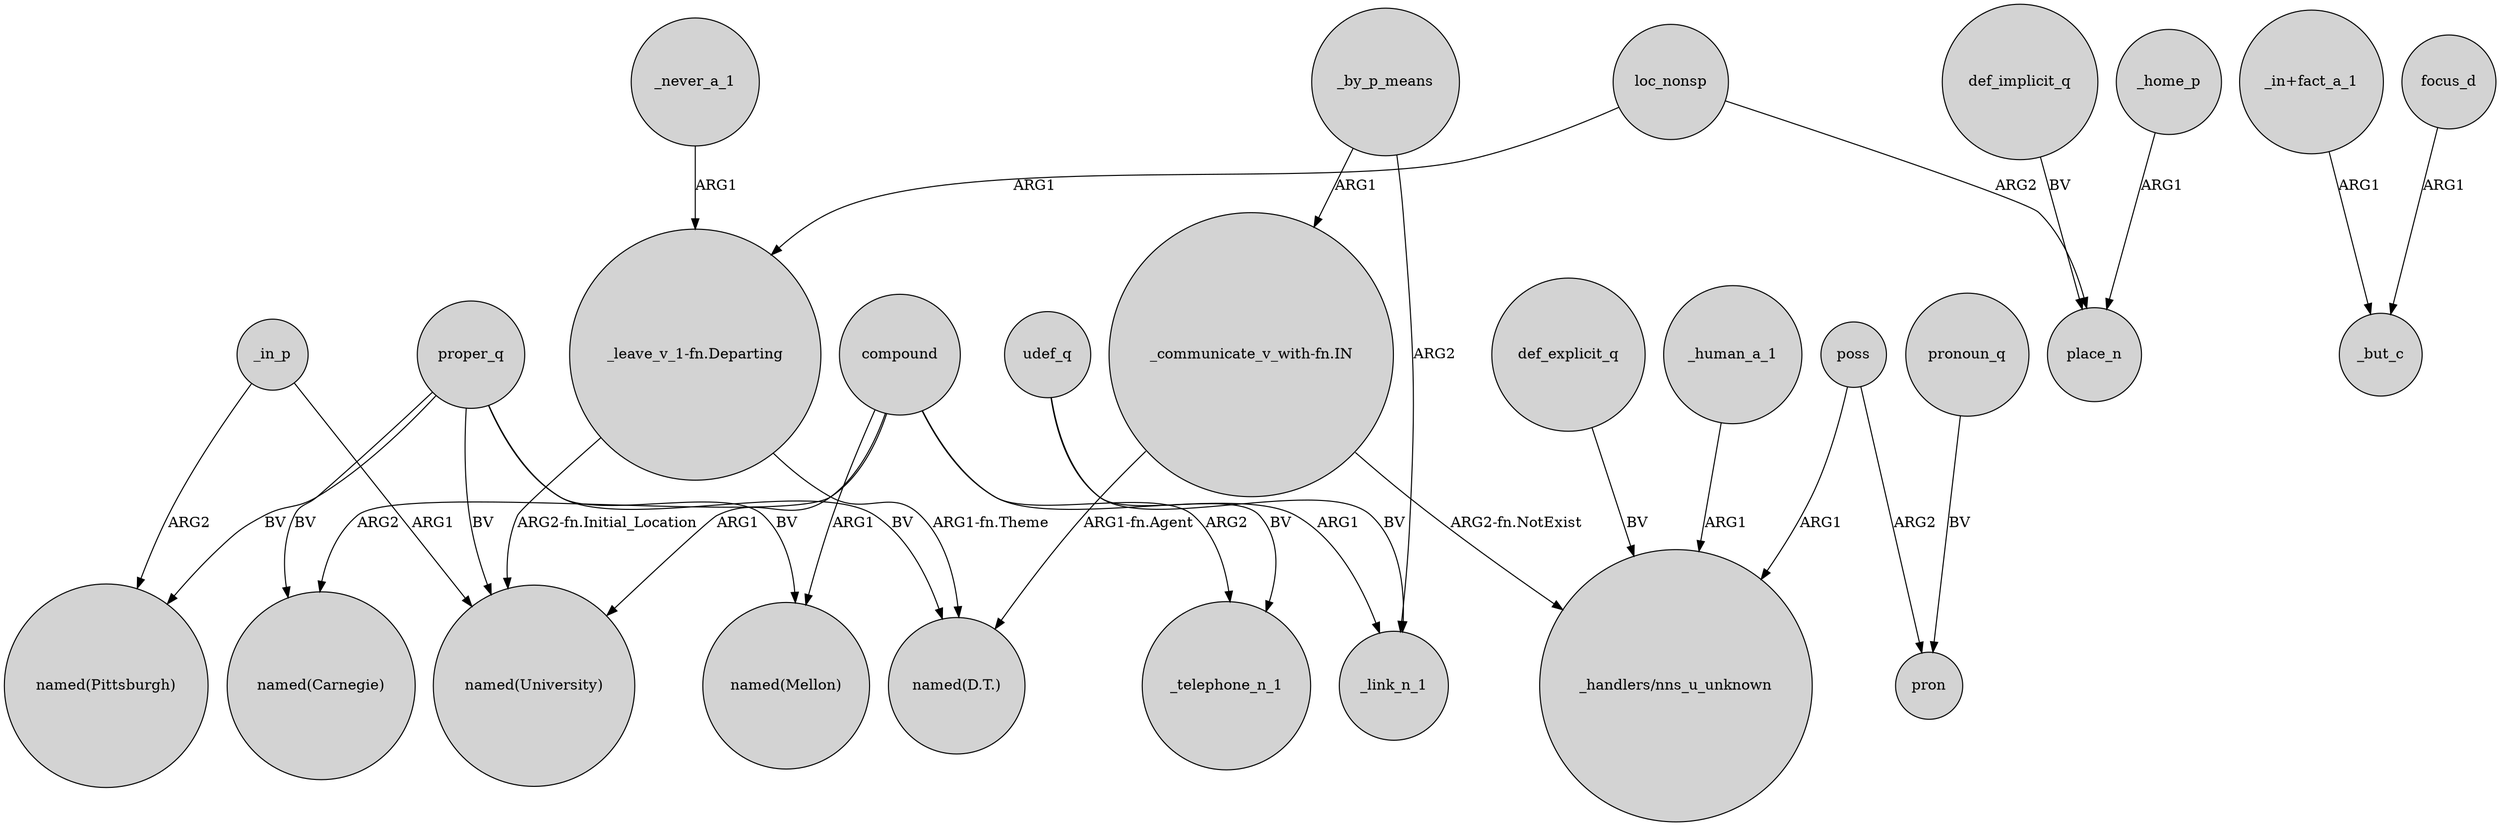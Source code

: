 digraph {
	node [shape=circle style=filled]
	proper_q -> "named(Carnegie)" [label=BV]
	"_leave_v_1-fn.Departing" -> "named(D.T.)" [label="ARG1-fn.Theme"]
	"_leave_v_1-fn.Departing" -> "named(University)" [label="ARG2-fn.Initial_Location"]
	compound -> _telephone_n_1 [label=ARG2]
	poss -> pron [label=ARG2]
	compound -> _link_n_1 [label=ARG1]
	_by_p_means -> "_communicate_v_with-fn.IN" [label=ARG1]
	udef_q -> _telephone_n_1 [label=BV]
	compound -> "named(University)" [label=ARG1]
	proper_q -> "named(D.T.)" [label=BV]
	compound -> "named(Mellon)" [label=ARG1]
	def_explicit_q -> "_handlers/nns_u_unknown" [label=BV]
	_in_p -> "named(University)" [label=ARG1]
	loc_nonsp -> "_leave_v_1-fn.Departing" [label=ARG1]
	"_in+fact_a_1" -> _but_c [label=ARG1]
	poss -> "_handlers/nns_u_unknown" [label=ARG1]
	def_implicit_q -> place_n [label=BV]
	"_communicate_v_with-fn.IN" -> "_handlers/nns_u_unknown" [label="ARG2-fn.NotExist"]
	udef_q -> _link_n_1 [label=BV]
	pronoun_q -> pron [label=BV]
	_by_p_means -> _link_n_1 [label=ARG2]
	proper_q -> "named(Mellon)" [label=BV]
	_human_a_1 -> "_handlers/nns_u_unknown" [label=ARG1]
	compound -> "named(Carnegie)" [label=ARG2]
	_never_a_1 -> "_leave_v_1-fn.Departing" [label=ARG1]
	_in_p -> "named(Pittsburgh)" [label=ARG2]
	loc_nonsp -> place_n [label=ARG2]
	"_communicate_v_with-fn.IN" -> "named(D.T.)" [label="ARG1-fn.Agent"]
	focus_d -> _but_c [label=ARG1]
	_home_p -> place_n [label=ARG1]
	proper_q -> "named(Pittsburgh)" [label=BV]
	proper_q -> "named(University)" [label=BV]
}
